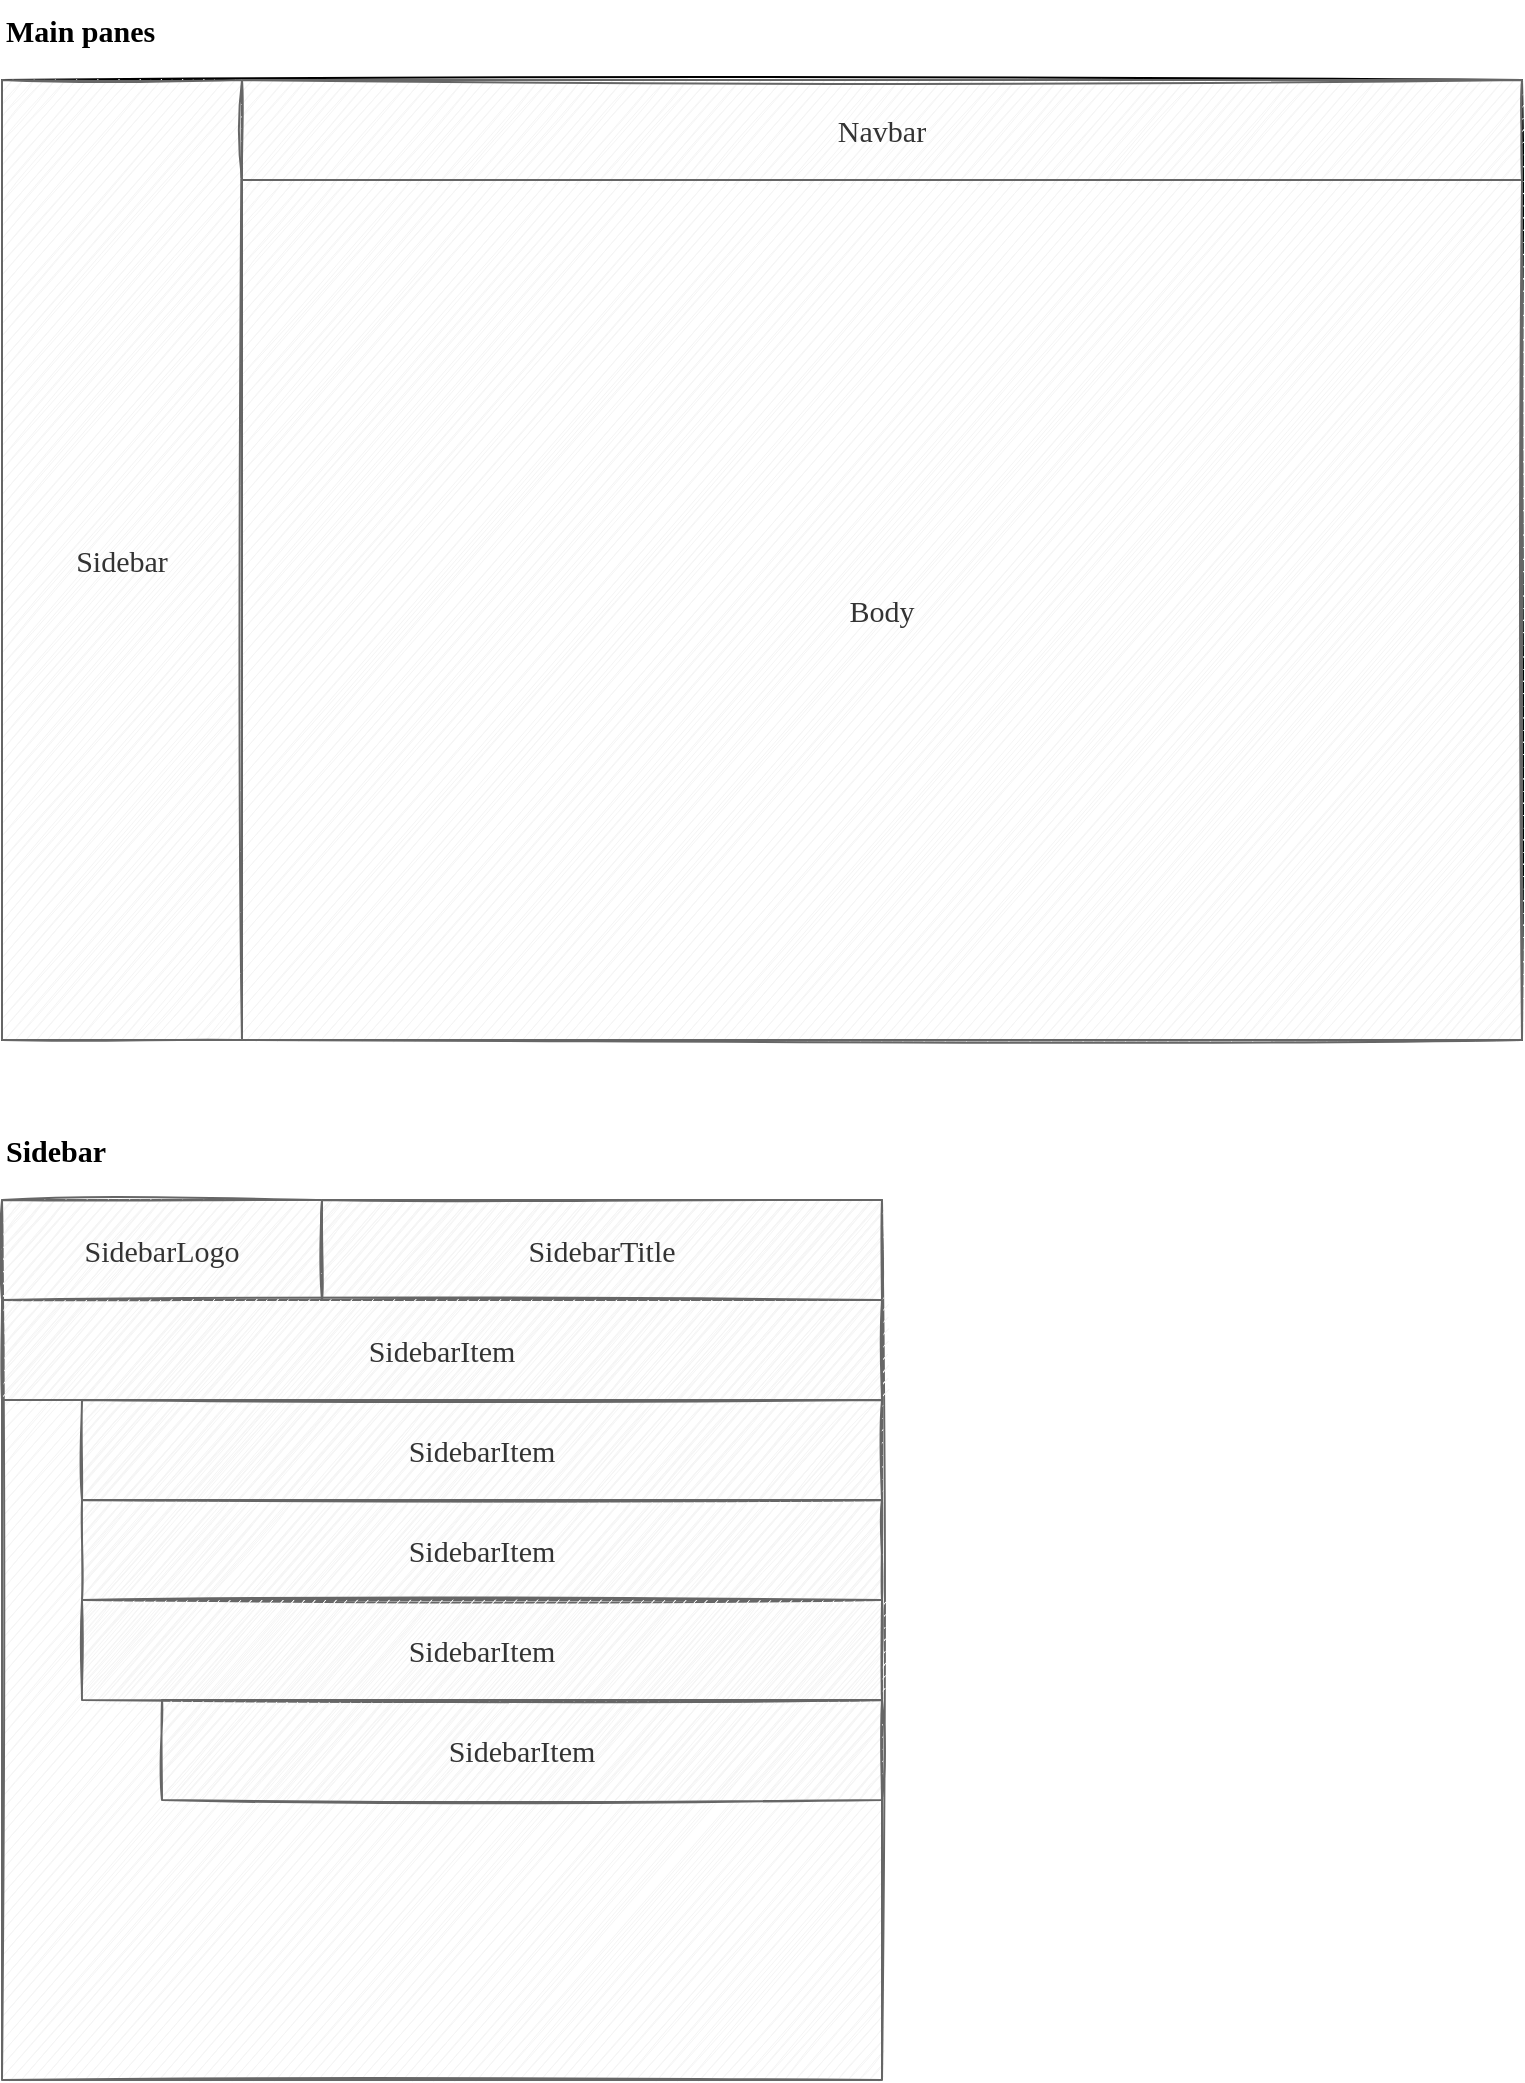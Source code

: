 <mxfile version="18.0.0" type="device" pages="11"><diagram id="Omn__jRxpMa4JKllBcPW" name="0100"><mxGraphModel dx="1178" dy="721" grid="1" gridSize="10" guides="1" tooltips="1" connect="1" arrows="1" fold="1" page="1" pageScale="1" pageWidth="827" pageHeight="1169" math="0" shadow="0"><root><mxCell id="0"/><mxCell id="1" parent="0"/><mxCell id="3AjcMKrhDvfvYv4XXEUM-1" value="" style="rounded=0;whiteSpace=wrap;html=1;sketch=1;" vertex="1" parent="1"><mxGeometry x="40" y="80" width="760" height="480" as="geometry"/></mxCell><mxCell id="3AjcMKrhDvfvYv4XXEUM-2" value="Sidebar" style="rounded=0;whiteSpace=wrap;html=1;sketch=1;fillColor=#f5f5f5;fontColor=#333333;strokeColor=#666666;fontFamily=Comic Sans MS;fontStyle=0;fontSize=15;" vertex="1" parent="1"><mxGeometry x="40" y="80" width="120" height="480" as="geometry"/></mxCell><mxCell id="3AjcMKrhDvfvYv4XXEUM-3" value="Navbar" style="rounded=0;whiteSpace=wrap;html=1;sketch=1;fillColor=#f5f5f5;fontColor=#333333;strokeColor=#666666;fontFamily=Comic Sans MS;fontStyle=0;fontSize=15;" vertex="1" parent="1"><mxGeometry x="160" y="80" width="640" height="50" as="geometry"/></mxCell><mxCell id="3AjcMKrhDvfvYv4XXEUM-4" value="Body" style="rounded=0;whiteSpace=wrap;html=1;sketch=1;fillColor=#f5f5f5;fontColor=#333333;strokeColor=#666666;fontFamily=Comic Sans MS;fontStyle=0;fontSize=15;" vertex="1" parent="1"><mxGeometry x="160" y="130" width="640" height="430" as="geometry"/></mxCell><mxCell id="3AjcMKrhDvfvYv4XXEUM-9" value="Main panes" style="text;html=1;strokeColor=none;fillColor=none;align=left;verticalAlign=middle;whiteSpace=wrap;rounded=0;sketch=1;fontFamily=Comic Sans MS;fontSize=15;fontStyle=1" vertex="1" parent="1"><mxGeometry x="40" y="40" width="390" height="30" as="geometry"/></mxCell><mxCell id="3AjcMKrhDvfvYv4XXEUM-10" value="" style="rounded=0;whiteSpace=wrap;html=1;sketch=1;fillColor=#f5f5f5;fontColor=#333333;strokeColor=#666666;fontFamily=Comic Sans MS;fontStyle=0;fontSize=15;" vertex="1" parent="1"><mxGeometry x="40" y="640" width="440" height="440" as="geometry"/></mxCell><mxCell id="3AjcMKrhDvfvYv4XXEUM-11" value="Sidebar" style="text;html=1;strokeColor=none;fillColor=none;align=left;verticalAlign=middle;whiteSpace=wrap;rounded=0;sketch=1;fontFamily=Comic Sans MS;fontSize=15;fontStyle=1" vertex="1" parent="1"><mxGeometry x="40" y="600" width="390" height="30" as="geometry"/></mxCell><mxCell id="3AjcMKrhDvfvYv4XXEUM-12" value="SidebarLogo" style="rounded=0;whiteSpace=wrap;html=1;sketch=1;fillColor=#f5f5f5;fontColor=#333333;strokeColor=#666666;fontFamily=Comic Sans MS;fontStyle=0;fontSize=15;" vertex="1" parent="1"><mxGeometry x="40" y="640" width="160" height="50" as="geometry"/></mxCell><mxCell id="3AjcMKrhDvfvYv4XXEUM-13" value="SidebarTitle" style="rounded=0;whiteSpace=wrap;html=1;sketch=1;fillColor=#f5f5f5;fontColor=#333333;strokeColor=#666666;fontFamily=Comic Sans MS;fontStyle=0;fontSize=15;" vertex="1" parent="1"><mxGeometry x="200" y="640" width="280" height="50" as="geometry"/></mxCell><mxCell id="3AjcMKrhDvfvYv4XXEUM-14" value="SidebarItem" style="rounded=0;whiteSpace=wrap;html=1;sketch=1;fillColor=#f5f5f5;fontColor=#333333;strokeColor=#666666;fontFamily=Comic Sans MS;fontStyle=0;fontSize=15;" vertex="1" parent="1"><mxGeometry x="40" y="690" width="440" height="50" as="geometry"/></mxCell><mxCell id="3AjcMKrhDvfvYv4XXEUM-15" value="SidebarItem" style="rounded=0;whiteSpace=wrap;html=1;sketch=1;fillColor=#f5f5f5;fontColor=#333333;strokeColor=#666666;fontFamily=Comic Sans MS;fontStyle=0;fontSize=15;" vertex="1" parent="1"><mxGeometry x="80" y="740" width="400" height="50" as="geometry"/></mxCell><mxCell id="3AjcMKrhDvfvYv4XXEUM-16" value="SidebarItem" style="rounded=0;whiteSpace=wrap;html=1;sketch=1;fillColor=#f5f5f5;fontColor=#333333;strokeColor=#666666;fontFamily=Comic Sans MS;fontStyle=0;fontSize=15;" vertex="1" parent="1"><mxGeometry x="80" y="790" width="400" height="50" as="geometry"/></mxCell><mxCell id="3AjcMKrhDvfvYv4XXEUM-17" value="SidebarItem" style="rounded=0;whiteSpace=wrap;html=1;sketch=1;fillColor=#f5f5f5;fontColor=#333333;strokeColor=#666666;fontFamily=Comic Sans MS;fontStyle=0;fontSize=15;" vertex="1" parent="1"><mxGeometry x="80" y="840" width="400" height="50" as="geometry"/></mxCell><mxCell id="3AjcMKrhDvfvYv4XXEUM-18" value="SidebarItem" style="rounded=0;whiteSpace=wrap;html=1;sketch=1;fillColor=#f5f5f5;fontColor=#333333;strokeColor=#666666;fontFamily=Comic Sans MS;fontStyle=0;fontSize=15;" vertex="1" parent="1"><mxGeometry x="120" y="890" width="360" height="50" as="geometry"/></mxCell></root></mxGraphModel></diagram><diagram name="0110" id="ZC5Ptg79dHylehyW1pTL"><mxGraphModel dx="1178" dy="721" grid="1" gridSize="10" guides="1" tooltips="1" connect="1" arrows="1" fold="1" page="1" pageScale="1" pageWidth="827" pageHeight="1169" math="0" shadow="0"><root><mxCell id="H2S4Oy_nPe0_kl2nX-iN-0"/><mxCell id="H2S4Oy_nPe0_kl2nX-iN-1" parent="H2S4Oy_nPe0_kl2nX-iN-0"/><mxCell id="H2S4Oy_nPe0_kl2nX-iN-6" value="SidebarItem" style="text;html=1;strokeColor=none;fillColor=none;align=left;verticalAlign=middle;whiteSpace=wrap;rounded=0;sketch=1;fontFamily=Comic Sans MS;fontSize=15;fontStyle=1" vertex="1" parent="H2S4Oy_nPe0_kl2nX-iN-1"><mxGeometry x="40" y="40" width="390" height="30" as="geometry"/></mxCell><mxCell id="0IQSOhyN1S2Cjyh2JL-3-0" value="" style="rounded=0;whiteSpace=wrap;html=1;sketch=1;fillColor=#f5f5f5;fontColor=#333333;strokeColor=#666666;fontFamily=Comic Sans MS;fontStyle=0;fontSize=15;" vertex="1" parent="H2S4Oy_nPe0_kl2nX-iN-1"><mxGeometry x="40" y="80" width="560" height="200" as="geometry"/></mxCell><mxCell id="0IQSOhyN1S2Cjyh2JL-3-1" value="Icon" style="rounded=0;whiteSpace=wrap;html=1;sketch=1;fillColor=#f5f5f5;fontColor=#333333;strokeColor=#666666;fontFamily=Comic Sans MS;fontStyle=0;fontSize=15;" vertex="1" parent="H2S4Oy_nPe0_kl2nX-iN-1"><mxGeometry x="40" y="80" width="140" height="200" as="geometry"/></mxCell><mxCell id="0IQSOhyN1S2Cjyh2JL-3-2" value="Caption" style="rounded=0;whiteSpace=wrap;html=1;sketch=1;fillColor=#f5f5f5;fontColor=#333333;strokeColor=#666666;fontFamily=Comic Sans MS;fontStyle=0;fontSize=15;" vertex="1" parent="H2S4Oy_nPe0_kl2nX-iN-1"><mxGeometry x="180" y="80" width="420" height="200" as="geometry"/></mxCell></root></mxGraphModel></diagram><diagram id="vZyfIyTjJEwcPKbTObwD" name="0150"><mxGraphModel dx="1178" dy="721" grid="1" gridSize="10" guides="1" tooltips="1" connect="1" arrows="1" fold="1" page="1" pageScale="1" pageWidth="827" pageHeight="1169" math="0" shadow="0"><root><mxCell id="0"/><mxCell id="1" parent="0"/><mxCell id="-XkO2noVL6vkucT_poKD-1" value="Navbar (left side)" style="text;html=1;strokeColor=none;fillColor=none;align=left;verticalAlign=middle;whiteSpace=wrap;rounded=0;sketch=1;fontFamily=Comic Sans MS;fontSize=15;fontStyle=1" vertex="1" parent="1"><mxGeometry x="40" y="40" width="390" height="30" as="geometry"/></mxCell><mxCell id="smZw3A13j3LWvE5Soryu-1" value="" style="rounded=0;whiteSpace=wrap;html=1;sketch=1;fillColor=#f5f5f5;fontColor=#333333;strokeColor=#666666;fontFamily=Comic Sans MS;fontStyle=0;fontSize=15;" vertex="1" parent="1"><mxGeometry x="40" y="80" width="650" height="160" as="geometry"/></mxCell><mxCell id="smZw3A13j3LWvE5Soryu-2" value="Sidebar Toggle" style="rounded=0;whiteSpace=wrap;html=1;sketch=1;fillColor=#f5f5f5;fontColor=#333333;strokeColor=#666666;fontFamily=Comic Sans MS;fontStyle=0;fontSize=15;" vertex="1" parent="1"><mxGeometry x="40" y="80" width="80" height="160" as="geometry"/></mxCell><mxCell id="smZw3A13j3LWvE5Soryu-3" value="NavbarItem" style="rounded=0;whiteSpace=wrap;html=1;sketch=1;fillColor=#f5f5f5;fontColor=#333333;strokeColor=#666666;fontFamily=Comic Sans MS;fontStyle=0;fontSize=15;" vertex="1" parent="1"><mxGeometry x="120" y="80" width="190" height="160" as="geometry"/></mxCell><mxCell id="c_PB58AZ8dpAykBGIaL5-1" value="NavbarItem" style="rounded=0;whiteSpace=wrap;html=1;sketch=1;fillColor=#f5f5f5;fontColor=#333333;strokeColor=#666666;fontFamily=Comic Sans MS;fontStyle=0;fontSize=15;" vertex="1" parent="1"><mxGeometry x="120" y="240" width="190" height="60" as="geometry"/></mxCell><mxCell id="c_PB58AZ8dpAykBGIaL5-2" value="NavbarItem" style="rounded=0;whiteSpace=wrap;html=1;sketch=1;fillColor=#f5f5f5;fontColor=#333333;strokeColor=#666666;fontFamily=Comic Sans MS;fontStyle=0;fontSize=15;" vertex="1" parent="1"><mxGeometry x="120" y="300" width="190" height="60" as="geometry"/></mxCell><mxCell id="c_PB58AZ8dpAykBGIaL5-3" value="NavbarItem" style="rounded=0;whiteSpace=wrap;html=1;sketch=1;fillColor=#f5f5f5;fontColor=#333333;strokeColor=#666666;fontFamily=Comic Sans MS;fontStyle=0;fontSize=15;" vertex="1" parent="1"><mxGeometry x="120" y="360" width="190" height="60" as="geometry"/></mxCell><mxCell id="c_PB58AZ8dpAykBGIaL5-4" value="NavbarItem" style="rounded=0;whiteSpace=wrap;html=1;sketch=1;fillColor=#f5f5f5;fontColor=#333333;strokeColor=#666666;fontFamily=Comic Sans MS;fontStyle=0;fontSize=15;" vertex="1" parent="1"><mxGeometry x="310" y="360" width="190" height="60" as="geometry"/></mxCell><mxCell id="c_PB58AZ8dpAykBGIaL5-5" value="NavbarItem" style="rounded=0;whiteSpace=wrap;html=1;sketch=1;fillColor=#f5f5f5;fontColor=#333333;strokeColor=#666666;fontFamily=Comic Sans MS;fontStyle=0;fontSize=15;" vertex="1" parent="1"><mxGeometry x="310" y="420" width="190" height="60" as="geometry"/></mxCell><mxCell id="c_PB58AZ8dpAykBGIaL5-6" value="NavbarItem" style="rounded=0;whiteSpace=wrap;html=1;sketch=1;fillColor=#f5f5f5;fontColor=#333333;strokeColor=#666666;fontFamily=Comic Sans MS;fontStyle=0;fontSize=15;" vertex="1" parent="1"><mxGeometry x="310" y="480" width="190" height="60" as="geometry"/></mxCell><mxCell id="c_PB58AZ8dpAykBGIaL5-7" value="NavbarItem" style="rounded=0;whiteSpace=wrap;html=1;sketch=1;fillColor=#f5f5f5;fontColor=#333333;strokeColor=#666666;fontFamily=Comic Sans MS;fontStyle=0;fontSize=15;" vertex="1" parent="1"><mxGeometry x="500" y="480" width="190" height="60" as="geometry"/></mxCell><mxCell id="c_PB58AZ8dpAykBGIaL5-11" value="NavbarItem" style="rounded=0;whiteSpace=wrap;html=1;sketch=1;fillColor=#f5f5f5;fontColor=#333333;strokeColor=#666666;fontFamily=Comic Sans MS;fontStyle=0;fontSize=15;" vertex="1" parent="1"><mxGeometry x="310" y="80" width="190" height="160" as="geometry"/></mxCell><mxCell id="c_PB58AZ8dpAykBGIaL5-12" value="NavbarItem" style="rounded=0;whiteSpace=wrap;html=1;sketch=1;fillColor=#f5f5f5;fontColor=#333333;strokeColor=#666666;fontFamily=Comic Sans MS;fontStyle=0;fontSize=15;" vertex="1" parent="1"><mxGeometry x="500" y="80" width="190" height="160" as="geometry"/></mxCell><mxCell id="2YImsyvjE-92AVWQevYT-1" value="NavbarItem" style="text;html=1;strokeColor=none;fillColor=none;align=left;verticalAlign=middle;whiteSpace=wrap;rounded=0;sketch=1;fontFamily=Comic Sans MS;fontSize=15;fontStyle=1" vertex="1" parent="1"><mxGeometry x="40" y="600" width="390" height="30" as="geometry"/></mxCell><mxCell id="SfqsCxpzcbGFuHrGKUzC-1" value="" style="rounded=0;whiteSpace=wrap;html=1;sketch=1;fillColor=#f5f5f5;fontColor=#333333;strokeColor=#666666;fontFamily=Comic Sans MS;fontStyle=0;fontSize=15;" vertex="1" parent="1"><mxGeometry x="40" y="640" width="560" height="200" as="geometry"/></mxCell><mxCell id="SfqsCxpzcbGFuHrGKUzC-2" value="Icon" style="rounded=0;whiteSpace=wrap;html=1;sketch=1;fillColor=#f5f5f5;fontColor=#333333;strokeColor=#666666;fontFamily=Comic Sans MS;fontStyle=0;fontSize=15;" vertex="1" parent="1"><mxGeometry x="40" y="640" width="140" height="200" as="geometry"/></mxCell><mxCell id="SfqsCxpzcbGFuHrGKUzC-3" value="Caption" style="rounded=0;whiteSpace=wrap;html=1;sketch=1;fillColor=#f5f5f5;fontColor=#333333;strokeColor=#666666;fontFamily=Comic Sans MS;fontStyle=0;fontSize=15;" vertex="1" parent="1"><mxGeometry x="180" y="640" width="420" height="200" as="geometry"/></mxCell><mxCell id="8WoKQMs5SKIaYs2HoUIJ-1" value="" style="rounded=0;whiteSpace=wrap;html=1;sketch=1;fillColor=#f5f5f5;fontColor=#333333;strokeColor=#666666;fontFamily=Comic Sans MS;fontStyle=0;fontSize=15;glass=0;dashed=1;" vertex="1" parent="1"><mxGeometry x="690" y="80" width="110" height="160" as="geometry"/></mxCell></root></mxGraphModel></diagram><diagram id="Znsi_4p9zO5L-xY5kaqh" name="0160"><mxGraphModel dx="1178" dy="721" grid="1" gridSize="10" guides="1" tooltips="1" connect="1" arrows="1" fold="1" page="1" pageScale="1" pageWidth="827" pageHeight="1169" math="0" shadow="0"><root><mxCell id="0"/><mxCell id="1" parent="0"/><mxCell id="nlvwYB5seh_HqNa0LMYT-1" value="Navbar (right side)" style="text;html=1;strokeColor=none;fillColor=none;align=left;verticalAlign=middle;whiteSpace=wrap;rounded=0;sketch=1;fontFamily=Comic Sans MS;fontSize=15;fontStyle=1" vertex="1" parent="1"><mxGeometry x="40" y="40" width="390" height="30" as="geometry"/></mxCell><mxCell id="08Cmd73kIhn-mhFE7ZKn-1" value="" style="rounded=0;whiteSpace=wrap;html=1;sketch=1;fillColor=#f5f5f5;fontColor=#333333;strokeColor=#666666;fontFamily=Comic Sans MS;fontStyle=0;fontSize=15;" vertex="1" parent="1"><mxGeometry x="150" y="80" width="650" height="160" as="geometry"/></mxCell><mxCell id="QMwG8r0i0mBh2ZdH27qb-1" value="" style="rounded=0;whiteSpace=wrap;html=1;sketch=1;fillColor=#f5f5f5;fontColor=#333333;strokeColor=#666666;fontFamily=Comic Sans MS;fontStyle=0;fontSize=15;glass=0;dashed=1;" vertex="1" parent="1"><mxGeometry x="40" y="80" width="110" height="160" as="geometry"/></mxCell><mxCell id="QMwG8r0i0mBh2ZdH27qb-2" value="Search" style="rounded=0;whiteSpace=wrap;html=1;sketch=1;fillColor=#f5f5f5;fontColor=#333333;strokeColor=#666666;fontFamily=Comic Sans MS;fontStyle=0;fontSize=15;" vertex="1" parent="1"><mxGeometry x="150" y="80" width="90" height="160" as="geometry"/></mxCell><mxCell id="QVfSmNhzyObH0xD2uJGw-1" value="Notifications" style="rounded=0;whiteSpace=wrap;html=1;sketch=1;fillColor=#f5f5f5;fontColor=#333333;strokeColor=#666666;fontFamily=Comic Sans MS;fontStyle=0;fontSize=15;" vertex="1" parent="1"><mxGeometry x="240" y="80" width="120" height="160" as="geometry"/></mxCell><mxCell id="QVfSmNhzyObH0xD2uJGw-2" value="System" style="rounded=0;whiteSpace=wrap;html=1;sketch=1;fillColor=#f5f5f5;fontColor=#333333;strokeColor=#666666;fontFamily=Comic Sans MS;fontStyle=0;fontSize=15;" vertex="1" parent="1"><mxGeometry x="360" y="80" width="110" height="160" as="geometry"/></mxCell><mxCell id="QVfSmNhzyObH0xD2uJGw-4" value="Full Screen Toggle" style="rounded=0;whiteSpace=wrap;html=1;sketch=1;fillColor=#f5f5f5;fontColor=#333333;strokeColor=#666666;fontFamily=Comic Sans MS;fontStyle=0;fontSize=15;" vertex="1" parent="1"><mxGeometry x="650" y="80" width="150" height="160" as="geometry"/></mxCell><mxCell id="QVfSmNhzyObH0xD2uJGw-5" value="SystemIndicator" style="rounded=0;whiteSpace=wrap;html=1;sketch=1;fillColor=#f5f5f5;fontColor=#333333;strokeColor=#666666;fontFamily=Comic Sans MS;fontStyle=0;fontSize=15;" vertex="1" parent="1"><mxGeometry x="470" y="80" width="180" height="160" as="geometry"/></mxCell><mxCell id="QVfSmNhzyObH0xD2uJGw-6" value="NotificationItem" style="rounded=0;whiteSpace=wrap;html=1;sketch=1;fillColor=#f5f5f5;fontColor=#333333;strokeColor=#666666;fontFamily=Comic Sans MS;fontStyle=0;fontSize=15;" vertex="1" parent="1"><mxGeometry x="90" y="240" width="270" height="100" as="geometry"/></mxCell><mxCell id="QVfSmNhzyObH0xD2uJGw-7" value="NotificationItem" style="rounded=0;whiteSpace=wrap;html=1;sketch=1;fillColor=#f5f5f5;fontColor=#333333;strokeColor=#666666;fontFamily=Comic Sans MS;fontStyle=0;fontSize=15;" vertex="1" parent="1"><mxGeometry x="90" y="340" width="270" height="100" as="geometry"/></mxCell><mxCell id="QVfSmNhzyObH0xD2uJGw-8" value="NotificationItem" style="rounded=0;whiteSpace=wrap;html=1;sketch=1;fillColor=#f5f5f5;fontColor=#333333;strokeColor=#666666;fontFamily=Comic Sans MS;fontStyle=0;fontSize=15;" vertex="1" parent="1"><mxGeometry x="90" y="440" width="270" height="100" as="geometry"/></mxCell><mxCell id="H5RpD9ev9CHEYU-wTGi5-1" value="NotificationItem" style="text;html=1;strokeColor=none;fillColor=none;align=left;verticalAlign=middle;whiteSpace=wrap;rounded=0;sketch=1;fontFamily=Comic Sans MS;fontSize=15;fontStyle=1" vertex="1" parent="1"><mxGeometry x="40" y="600" width="390" height="30" as="geometry"/></mxCell><mxCell id="H5RpD9ev9CHEYU-wTGi5-2" value="" style="rounded=0;whiteSpace=wrap;html=1;sketch=1;fillColor=#f5f5f5;fontColor=#333333;strokeColor=#666666;fontFamily=Comic Sans MS;fontStyle=0;fontSize=15;" vertex="1" parent="1"><mxGeometry x="40" y="640" width="640" height="240" as="geometry"/></mxCell><mxCell id="H5RpD9ev9CHEYU-wTGi5-3" value="Icon" style="rounded=0;whiteSpace=wrap;html=1;sketch=1;fillColor=#f5f5f5;fontColor=#333333;strokeColor=#666666;fontFamily=Comic Sans MS;fontStyle=0;fontSize=15;" vertex="1" parent="1"><mxGeometry x="40" y="640" width="140" height="240" as="geometry"/></mxCell><mxCell id="H5RpD9ev9CHEYU-wTGi5-4" value="Title" style="rounded=0;whiteSpace=wrap;html=1;sketch=1;fillColor=#f5f5f5;fontColor=#333333;strokeColor=#666666;fontFamily=Comic Sans MS;fontStyle=0;fontSize=15;" vertex="1" parent="1"><mxGeometry x="180" y="640" width="500" height="100" as="geometry"/></mxCell><mxCell id="H5RpD9ev9CHEYU-wTGi5-5" value="Short Description" style="rounded=0;whiteSpace=wrap;html=1;sketch=1;fillColor=#f5f5f5;fontColor=#333333;strokeColor=#666666;fontFamily=Comic Sans MS;fontStyle=0;fontSize=15;" vertex="1" parent="1"><mxGeometry x="180" y="740" width="500" height="70" as="geometry"/></mxCell><mxCell id="H5RpD9ev9CHEYU-wTGi5-6" value="Date and time / Aging" style="rounded=0;whiteSpace=wrap;html=1;sketch=1;fillColor=#f5f5f5;fontColor=#333333;strokeColor=#666666;fontFamily=Comic Sans MS;fontStyle=0;fontSize=15;" vertex="1" parent="1"><mxGeometry x="180" y="810" width="500" height="70" as="geometry"/></mxCell></root></mxGraphModel></diagram><diagram id="k5VT3ageW5xmPRFmxPS7" name="0170"><mxGraphModel dx="1178" dy="721" grid="1" gridSize="10" guides="1" tooltips="1" connect="1" arrows="1" fold="1" page="1" pageScale="1" pageWidth="827" pageHeight="1169" math="0" shadow="0"><root><mxCell id="0"/><mxCell id="1" parent="0"/><mxCell id="OnnJefzWDIuEduQMsmJT-1" value="SystemItem" style="text;html=1;strokeColor=none;fillColor=none;align=left;verticalAlign=middle;whiteSpace=wrap;rounded=0;sketch=1;fontFamily=Comic Sans MS;fontSize=15;fontStyle=1" vertex="1" parent="1"><mxGeometry x="40" y="40" width="390" height="30" as="geometry"/></mxCell><mxCell id="UNNdSOwsBoa5UmBCPDPB-1" value="" style="rounded=0;whiteSpace=wrap;html=1;sketch=1;fillColor=#f5f5f5;fontColor=#333333;strokeColor=#666666;fontFamily=Comic Sans MS;fontStyle=0;fontSize=15;" vertex="1" parent="1"><mxGeometry x="40" y="80" width="560" height="200" as="geometry"/></mxCell><mxCell id="UNNdSOwsBoa5UmBCPDPB-2" value="Icon" style="rounded=0;whiteSpace=wrap;html=1;sketch=1;fillColor=#f5f5f5;fontColor=#333333;strokeColor=#666666;fontFamily=Comic Sans MS;fontStyle=0;fontSize=15;" vertex="1" parent="1"><mxGeometry x="40" y="80" width="140" height="200" as="geometry"/></mxCell><mxCell id="UNNdSOwsBoa5UmBCPDPB-3" value="Caption" style="rounded=0;whiteSpace=wrap;html=1;sketch=1;fillColor=#f5f5f5;fontColor=#333333;strokeColor=#666666;fontFamily=Comic Sans MS;fontStyle=0;fontSize=15;" vertex="1" parent="1"><mxGeometry x="180" y="80" width="420" height="200" as="geometry"/></mxCell><mxCell id="q1Bv9enttpXjrSn-WHDN-1" value="Body" style="text;html=1;strokeColor=none;fillColor=none;align=left;verticalAlign=middle;whiteSpace=wrap;rounded=0;sketch=1;fontFamily=Comic Sans MS;fontSize=15;fontStyle=1" vertex="1" parent="1"><mxGeometry x="40" y="600" width="390" height="30" as="geometry"/></mxCell><mxCell id="q1Bv9enttpXjrSn-WHDN-2" value="" style="rounded=0;whiteSpace=wrap;html=1;sketch=1;fillColor=#f5f5f5;fontColor=#333333;strokeColor=#666666;fontFamily=Comic Sans MS;fontStyle=0;fontSize=15;" vertex="1" parent="1"><mxGeometry x="40" y="640" width="760" height="480" as="geometry"/></mxCell><mxCell id="q1Bv9enttpXjrSn-WHDN-3" value="Page Title" style="rounded=0;whiteSpace=wrap;html=1;sketch=1;fillColor=#f5f5f5;fontColor=#333333;strokeColor=#666666;fontFamily=Comic Sans MS;fontStyle=0;fontSize=15;" vertex="1" parent="1"><mxGeometry x="40" y="640" width="440" height="50" as="geometry"/></mxCell><mxCell id="q1Bv9enttpXjrSn-WHDN-5" value="Breadcrumb" style="rounded=0;whiteSpace=wrap;html=1;sketch=1;fillColor=#f5f5f5;fontColor=#333333;strokeColor=#666666;fontFamily=Comic Sans MS;fontStyle=0;fontSize=15;" vertex="1" parent="1"><mxGeometry x="480" y="640" width="320" height="50" as="geometry"/></mxCell><mxCell id="q1Bv9enttpXjrSn-WHDN-6" value="Component 1" style="rounded=0;whiteSpace=wrap;html=1;sketch=1;fillColor=#f5f5f5;fontColor=#333333;strokeColor=#666666;fontFamily=Comic Sans MS;fontStyle=0;fontSize=15;dashed=1;" vertex="1" parent="1"><mxGeometry x="50" y="700" width="320" height="50" as="geometry"/></mxCell><mxCell id="q1Bv9enttpXjrSn-WHDN-7" value="Component 2" style="rounded=0;whiteSpace=wrap;html=1;sketch=1;fillColor=#f5f5f5;fontColor=#333333;strokeColor=#666666;fontFamily=Comic Sans MS;fontStyle=0;fontSize=15;dashed=1;" vertex="1" parent="1"><mxGeometry x="380" y="700" width="410" height="50" as="geometry"/></mxCell><mxCell id="q1Bv9enttpXjrSn-WHDN-8" value="Component 3" style="rounded=0;whiteSpace=wrap;html=1;sketch=1;fillColor=#f5f5f5;fontColor=#333333;strokeColor=#666666;fontFamily=Comic Sans MS;fontStyle=0;fontSize=15;dashed=1;" vertex="1" parent="1"><mxGeometry x="50" y="760" width="740" height="50" as="geometry"/></mxCell><mxCell id="q1Bv9enttpXjrSn-WHDN-9" value="Component 4" style="rounded=0;whiteSpace=wrap;html=1;sketch=1;fillColor=#f5f5f5;fontColor=#333333;strokeColor=#666666;fontFamily=Comic Sans MS;fontStyle=0;fontSize=15;dashed=1;" vertex="1" parent="1"><mxGeometry x="50" y="820" width="740" height="190" as="geometry"/></mxCell></root></mxGraphModel></diagram><diagram id="7T3NpMy3GTsXf3Lvv1BX" name="0200"><mxGraphModel dx="1178" dy="721" grid="1" gridSize="10" guides="1" tooltips="1" connect="1" arrows="1" fold="1" page="1" pageScale="1" pageWidth="827" pageHeight="1169" math="0" shadow="0"><root><mxCell id="0"/><mxCell id="1" parent="0"/><mxCell id="WyRVD69-RTGlbGs1zOIp-1" value="Tile" style="text;html=1;strokeColor=none;fillColor=none;align=left;verticalAlign=middle;whiteSpace=wrap;rounded=0;sketch=1;fontFamily=Comic Sans MS;fontSize=15;fontStyle=1" vertex="1" parent="1"><mxGeometry x="40" y="40" width="390" height="30" as="geometry"/></mxCell><mxCell id="WyRVD69-RTGlbGs1zOIp-2" value="" style="rounded=0;whiteSpace=wrap;html=1;sketch=1;fillColor=#f5f5f5;fontColor=#333333;strokeColor=#666666;fontFamily=Comic Sans MS;fontStyle=0;fontSize=15;" vertex="1" parent="1"><mxGeometry x="40" y="80" width="520" height="280" as="geometry"/></mxCell><mxCell id="WyRVD69-RTGlbGs1zOIp-3" value="Value" style="rounded=0;whiteSpace=wrap;html=1;sketch=1;fillColor=#f5f5f5;fontColor=#333333;strokeColor=#666666;fontFamily=Comic Sans MS;fontStyle=0;fontSize=15;" vertex="1" parent="1"><mxGeometry x="40" y="80" width="350" height="120" as="geometry"/></mxCell><mxCell id="WyRVD69-RTGlbGs1zOIp-4" value="Icon" style="rounded=0;whiteSpace=wrap;html=1;sketch=1;fillColor=#f5f5f5;fontColor=#333333;strokeColor=#666666;fontFamily=Comic Sans MS;fontStyle=0;fontSize=15;" vertex="1" parent="1"><mxGeometry x="390" y="80" width="170" height="200" as="geometry"/></mxCell><mxCell id="WyRVD69-RTGlbGs1zOIp-5" value="Description" style="rounded=0;whiteSpace=wrap;html=1;sketch=1;fillColor=#f5f5f5;fontColor=#333333;strokeColor=#666666;fontFamily=Comic Sans MS;fontStyle=0;fontSize=15;" vertex="1" parent="1"><mxGeometry x="40" y="200" width="350" height="80" as="geometry"/></mxCell><mxCell id="WyRVD69-RTGlbGs1zOIp-6" value="Link" style="rounded=0;whiteSpace=wrap;html=1;sketch=1;fillColor=#f5f5f5;fontColor=#333333;strokeColor=#666666;fontFamily=Comic Sans MS;fontStyle=0;fontSize=15;" vertex="1" parent="1"><mxGeometry x="40" y="280" width="520" height="80" as="geometry"/></mxCell><mxCell id="ZKM3fLirq4cwPlVx8Ysb-1" value="Card" style="text;html=1;strokeColor=none;fillColor=none;align=left;verticalAlign=middle;whiteSpace=wrap;rounded=0;sketch=1;fontFamily=Comic Sans MS;fontSize=15;fontStyle=1" vertex="1" parent="1"><mxGeometry x="40" y="600" width="390" height="30" as="geometry"/></mxCell><mxCell id="ZKM3fLirq4cwPlVx8Ysb-2" value="" style="rounded=0;whiteSpace=wrap;html=1;sketch=1;fillColor=#f5f5f5;fontColor=#333333;strokeColor=#666666;fontFamily=Comic Sans MS;fontStyle=0;fontSize=15;" vertex="1" parent="1"><mxGeometry x="40" y="640" width="760" height="480" as="geometry"/></mxCell><mxCell id="ZKM3fLirq4cwPlVx8Ysb-3" value="Icon" style="rounded=0;whiteSpace=wrap;html=1;sketch=1;fillColor=#f5f5f5;fontColor=#333333;strokeColor=#666666;fontFamily=Comic Sans MS;fontStyle=0;fontSize=15;" vertex="1" parent="1"><mxGeometry x="40" y="640" width="80" height="50" as="geometry"/></mxCell><mxCell id="ZKM3fLirq4cwPlVx8Ysb-4" value="Title" style="rounded=0;whiteSpace=wrap;html=1;sketch=1;fillColor=#f5f5f5;fontColor=#333333;strokeColor=#666666;fontFamily=Comic Sans MS;fontStyle=0;fontSize=15;" vertex="1" parent="1"><mxGeometry x="120" y="640" width="260" height="50" as="geometry"/></mxCell><mxCell id="ZKM3fLirq4cwPlVx8Ysb-5" value="CardMenu" style="rounded=0;whiteSpace=wrap;html=1;sketch=1;fillColor=#f5f5f5;fontColor=#333333;strokeColor=#666666;fontFamily=Comic Sans MS;fontStyle=0;fontSize=15;" vertex="1" parent="1"><mxGeometry x="500" y="640" width="110" height="50" as="geometry"/></mxCell><mxCell id="ZKM3fLirq4cwPlVx8Ysb-6" value="CardMenu" style="rounded=0;whiteSpace=wrap;html=1;sketch=1;fillColor=#f5f5f5;fontColor=#333333;strokeColor=#666666;fontFamily=Comic Sans MS;fontStyle=0;fontSize=15;" vertex="1" parent="1"><mxGeometry x="610" y="640" width="110" height="50" as="geometry"/></mxCell><mxCell id="ZKM3fLirq4cwPlVx8Ysb-7" value="Search" style="rounded=0;whiteSpace=wrap;html=1;sketch=1;fillColor=#f5f5f5;fontColor=#333333;strokeColor=#666666;fontFamily=Comic Sans MS;fontStyle=0;fontSize=15;" vertex="1" parent="1"><mxGeometry x="380" y="640" width="120" height="50" as="geometry"/></mxCell><mxCell id="ZKM3fLirq4cwPlVx8Ysb-8" value="Collapse" style="rounded=0;whiteSpace=wrap;html=1;sketch=1;fillColor=#f5f5f5;fontColor=#333333;strokeColor=#666666;fontFamily=Comic Sans MS;fontStyle=0;fontSize=15;" vertex="1" parent="1"><mxGeometry x="720" y="640" width="80" height="50" as="geometry"/></mxCell><mxCell id="ZKM3fLirq4cwPlVx8Ysb-9" value="CardAction" style="rounded=0;whiteSpace=wrap;html=1;sketch=1;fillColor=#f5f5f5;fontColor=#333333;strokeColor=#666666;fontFamily=Comic Sans MS;fontStyle=0;fontSize=15;" vertex="1" parent="1"><mxGeometry x="690" y="1070" width="110" height="50" as="geometry"/></mxCell><mxCell id="ZKM3fLirq4cwPlVx8Ysb-10" value="CardAction" style="rounded=0;whiteSpace=wrap;html=1;sketch=1;fillColor=#f5f5f5;fontColor=#333333;strokeColor=#666666;fontFamily=Comic Sans MS;fontStyle=0;fontSize=15;" vertex="1" parent="1"><mxGeometry x="580" y="1070" width="110" height="50" as="geometry"/></mxCell><mxCell id="ZKM3fLirq4cwPlVx8Ysb-11" value="" style="rounded=0;whiteSpace=wrap;html=1;sketch=1;fillColor=#f5f5f5;fontColor=#333333;strokeColor=#666666;fontFamily=Comic Sans MS;fontStyle=0;fontSize=15;dashed=1;" vertex="1" parent="1"><mxGeometry x="520" y="1070" width="60" height="50" as="geometry"/></mxCell><mxCell id="ZKM3fLirq4cwPlVx8Ysb-12" value="" style="rounded=0;whiteSpace=wrap;html=1;sketch=1;fillColor=#f5f5f5;fontColor=#333333;strokeColor=#666666;fontFamily=Comic Sans MS;fontStyle=0;fontSize=15;" vertex="1" parent="1"><mxGeometry x="40" y="690" width="760" height="380" as="geometry"/></mxCell><mxCell id="ZKM3fLirq4cwPlVx8Ysb-13" value="Label 1" style="rounded=0;whiteSpace=wrap;html=1;sketch=1;fillColor=#f5f5f5;fontColor=#333333;strokeColor=#666666;fontFamily=Comic Sans MS;fontStyle=0;fontSize=15;dashed=1;" vertex="1" parent="1"><mxGeometry x="60" y="710" width="130" height="50" as="geometry"/></mxCell><mxCell id="ZKM3fLirq4cwPlVx8Ysb-14" value="Component 1" style="rounded=0;whiteSpace=wrap;html=1;sketch=1;fillColor=#f5f5f5;fontColor=#333333;strokeColor=#666666;fontFamily=Comic Sans MS;fontStyle=0;fontSize=15;dashed=1;" vertex="1" parent="1"><mxGeometry x="200" y="710" width="210" height="50" as="geometry"/></mxCell><mxCell id="fdi4MJDGCMF44yNSmQnk-1" value="Label 2" style="rounded=0;whiteSpace=wrap;html=1;sketch=1;fillColor=#f5f5f5;fontColor=#333333;strokeColor=#666666;fontFamily=Comic Sans MS;fontStyle=0;fontSize=15;dashed=1;" vertex="1" parent="1"><mxGeometry x="60" y="770" width="130" height="50" as="geometry"/></mxCell><mxCell id="fdi4MJDGCMF44yNSmQnk-2" value="Component 2" style="rounded=0;whiteSpace=wrap;html=1;sketch=1;fillColor=#f5f5f5;fontColor=#333333;strokeColor=#666666;fontFamily=Comic Sans MS;fontStyle=0;fontSize=15;dashed=1;" vertex="1" parent="1"><mxGeometry x="200" y="770" width="210" height="50" as="geometry"/></mxCell><mxCell id="fdi4MJDGCMF44yNSmQnk-3" value="Label 3" style="rounded=0;whiteSpace=wrap;html=1;sketch=1;fillColor=#f5f5f5;fontColor=#333333;strokeColor=#666666;fontFamily=Comic Sans MS;fontStyle=0;fontSize=15;dashed=1;" vertex="1" parent="1"><mxGeometry x="60" y="830" width="130" height="50" as="geometry"/></mxCell><mxCell id="fdi4MJDGCMF44yNSmQnk-4" value="Component 3" style="rounded=0;whiteSpace=wrap;html=1;sketch=1;fillColor=#f5f5f5;fontColor=#333333;strokeColor=#666666;fontFamily=Comic Sans MS;fontStyle=0;fontSize=15;dashed=1;" vertex="1" parent="1"><mxGeometry x="200" y="830" width="210" height="50" as="geometry"/></mxCell><mxCell id="fdi4MJDGCMF44yNSmQnk-7" value="Label 4" style="rounded=0;whiteSpace=wrap;html=1;sketch=1;fillColor=#f5f5f5;fontColor=#333333;strokeColor=#666666;fontFamily=Comic Sans MS;fontStyle=0;fontSize=15;dashed=1;" vertex="1" parent="1"><mxGeometry x="430" y="710" width="130" height="50" as="geometry"/></mxCell><mxCell id="fdi4MJDGCMF44yNSmQnk-8" value="Component 4" style="rounded=0;whiteSpace=wrap;html=1;sketch=1;fillColor=#f5f5f5;fontColor=#333333;strokeColor=#666666;fontFamily=Comic Sans MS;fontStyle=0;fontSize=15;dashed=1;" vertex="1" parent="1"><mxGeometry x="570" y="710" width="210" height="50" as="geometry"/></mxCell></root></mxGraphModel></diagram><diagram id="RY2gwbr_ouYff0git94p" name="0240"><mxGraphModel dx="1178" dy="721" grid="1" gridSize="10" guides="1" tooltips="1" connect="1" arrows="1" fold="1" page="1" pageScale="1" pageWidth="827" pageHeight="1169" math="0" shadow="0"><root><mxCell id="0"/><mxCell id="1" parent="0"/><mxCell id="kO2SFpRfCLjSGQkG_9wt-1" value="CardMenuItem" style="text;html=1;strokeColor=none;fillColor=none;align=left;verticalAlign=middle;whiteSpace=wrap;rounded=0;sketch=1;fontFamily=Comic Sans MS;fontSize=15;fontStyle=1" vertex="1" parent="1"><mxGeometry x="40" y="40" width="390" height="30" as="geometry"/></mxCell><mxCell id="kO2SFpRfCLjSGQkG_9wt-2" value="" style="rounded=0;whiteSpace=wrap;html=1;sketch=1;fillColor=#f5f5f5;fontColor=#333333;strokeColor=#666666;fontFamily=Comic Sans MS;fontStyle=0;fontSize=15;" vertex="1" parent="1"><mxGeometry x="40" y="80" width="560" height="200" as="geometry"/></mxCell><mxCell id="kO2SFpRfCLjSGQkG_9wt-3" value="Icon" style="rounded=0;whiteSpace=wrap;html=1;sketch=1;fillColor=#f5f5f5;fontColor=#333333;strokeColor=#666666;fontFamily=Comic Sans MS;fontStyle=0;fontSize=15;" vertex="1" parent="1"><mxGeometry x="40" y="80" width="140" height="200" as="geometry"/></mxCell><mxCell id="kO2SFpRfCLjSGQkG_9wt-4" value="Caption" style="rounded=0;whiteSpace=wrap;html=1;sketch=1;fillColor=#f5f5f5;fontColor=#333333;strokeColor=#666666;fontFamily=Comic Sans MS;fontStyle=0;fontSize=15;" vertex="1" parent="1"><mxGeometry x="180" y="80" width="420" height="200" as="geometry"/></mxCell><mxCell id="LBiiNSHQqwlRfDreNLVY-1" value="CardActionItem" style="text;html=1;strokeColor=none;fillColor=none;align=left;verticalAlign=middle;whiteSpace=wrap;rounded=0;sketch=1;fontFamily=Comic Sans MS;fontSize=15;fontStyle=1" vertex="1" parent="1"><mxGeometry x="40" y="600" width="390" height="30" as="geometry"/></mxCell><mxCell id="LBiiNSHQqwlRfDreNLVY-2" value="Icon" style="rounded=0;whiteSpace=wrap;html=1;sketch=1;fillColor=#f5f5f5;fontColor=#333333;strokeColor=#666666;fontFamily=Comic Sans MS;fontStyle=0;fontSize=15;" vertex="1" parent="1"><mxGeometry x="40" y="640" width="140" height="200" as="geometry"/></mxCell><mxCell id="LBiiNSHQqwlRfDreNLVY-3" value="Caption" style="rounded=0;whiteSpace=wrap;html=1;sketch=1;fillColor=#f5f5f5;fontColor=#333333;strokeColor=#666666;fontFamily=Comic Sans MS;fontStyle=0;fontSize=15;" vertex="1" parent="1"><mxGeometry x="180" y="640" width="420" height="200" as="geometry"/></mxCell></root></mxGraphModel></diagram><diagram id="VlKFd1IBnfVnZdPyWUkD" name="0280"><mxGraphModel dx="1178" dy="721" grid="1" gridSize="10" guides="1" tooltips="1" connect="1" arrows="1" fold="1" page="1" pageScale="1" pageWidth="827" pageHeight="1169" math="0" shadow="0"><root><mxCell id="0"/><mxCell id="1" parent="0"/><mxCell id="1qOKfGAo3_9_A5D59dQ2-1" value="Inputbox" style="text;html=1;strokeColor=none;fillColor=none;align=left;verticalAlign=middle;whiteSpace=wrap;rounded=0;sketch=1;fontFamily=Comic Sans MS;fontSize=15;fontStyle=1" vertex="1" parent="1"><mxGeometry x="40" y="40" width="390" height="30" as="geometry"/></mxCell><mxCell id="1qOKfGAo3_9_A5D59dQ2-3" value="" style="rounded=0;whiteSpace=wrap;html=1;sketch=1;fillColor=#f5f5f5;fontColor=#333333;strokeColor=#666666;fontFamily=Comic Sans MS;fontStyle=0;fontSize=15;" vertex="1" parent="1"><mxGeometry x="40" y="80" width="430" height="200" as="geometry"/></mxCell><mxCell id="1qOKfGAo3_9_A5D59dQ2-4" value="Assist 1" style="rounded=0;whiteSpace=wrap;html=1;sketch=1;fillColor=#f5f5f5;fontColor=#333333;strokeColor=#666666;fontFamily=Comic Sans MS;fontStyle=0;fontSize=15;" vertex="1" parent="1"><mxGeometry x="470" y="80" width="110" height="200" as="geometry"/></mxCell><mxCell id="1qOKfGAo3_9_A5D59dQ2-5" value="Assist 2" style="rounded=0;whiteSpace=wrap;html=1;sketch=1;fillColor=#f5f5f5;fontColor=#333333;strokeColor=#666666;fontFamily=Comic Sans MS;fontStyle=0;fontSize=15;" vertex="1" parent="1"><mxGeometry x="580" y="80" width="110" height="200" as="geometry"/></mxCell><mxCell id="1qOKfGAo3_9_A5D59dQ2-6" value="Assist 3" style="rounded=0;whiteSpace=wrap;html=1;sketch=1;fillColor=#f5f5f5;fontColor=#333333;strokeColor=#666666;fontFamily=Comic Sans MS;fontStyle=0;fontSize=15;dashed=1;" vertex="1" parent="1"><mxGeometry x="690" y="80" width="110" height="200" as="geometry"/></mxCell><mxCell id="ZiWnk6NS0n3nUQHvMceP-1" value="Dropdown" style="text;html=1;strokeColor=none;fillColor=none;align=left;verticalAlign=middle;whiteSpace=wrap;rounded=0;sketch=1;fontFamily=Comic Sans MS;fontSize=15;fontStyle=1" vertex="1" parent="1"><mxGeometry x="40" y="600" width="390" height="30" as="geometry"/></mxCell><mxCell id="ZiWnk6NS0n3nUQHvMceP-2" value="" style="rounded=0;whiteSpace=wrap;html=1;sketch=1;fillColor=#f5f5f5;fontColor=#333333;strokeColor=#666666;fontFamily=Comic Sans MS;fontStyle=0;fontSize=15;" vertex="1" parent="1"><mxGeometry x="40" y="640" width="540" height="200" as="geometry"/></mxCell><mxCell id="ZiWnk6NS0n3nUQHvMceP-3" value="Assist 1" style="rounded=0;whiteSpace=wrap;html=1;sketch=1;fillColor=#f5f5f5;fontColor=#333333;strokeColor=#666666;fontFamily=Comic Sans MS;fontStyle=0;fontSize=15;" vertex="1" parent="1"><mxGeometry x="580" y="640" width="110" height="200" as="geometry"/></mxCell><mxCell id="ZiWnk6NS0n3nUQHvMceP-4" value="Assist 2" style="rounded=0;whiteSpace=wrap;html=1;sketch=1;fillColor=#f5f5f5;fontColor=#333333;strokeColor=#666666;fontFamily=Comic Sans MS;fontStyle=0;fontSize=15;dashed=1;" vertex="1" parent="1"><mxGeometry x="690" y="640" width="110" height="200" as="geometry"/></mxCell><mxCell id="ZiWnk6NS0n3nUQHvMceP-6" value="" style="html=1;verticalLabelPosition=bottom;labelBackgroundColor=#ffffff;verticalAlign=top;shadow=0;dashed=0;strokeWidth=2;shape=mxgraph.ios7.misc.up;strokeColor=#314354;glass=0;sketch=1;fontFamily=Comic Sans MS;fontSize=15;rotation=-180;fillColor=#999999;fontColor=#ffffff;" vertex="1" parent="1"><mxGeometry x="470" y="702" width="90" height="76" as="geometry"/></mxCell></root></mxGraphModel></diagram><diagram id="F1QpTpSFKvfk5Ai5SBCv" name="290"><mxGraphModel dx="1178" dy="721" grid="1" gridSize="10" guides="1" tooltips="1" connect="1" arrows="1" fold="1" page="1" pageScale="1" pageWidth="827" pageHeight="1169" math="0" shadow="0"><root><mxCell id="0"/><mxCell id="1" parent="0"/><mxCell id="VhTzKybd75b4kXfCNDHO-1" value="Checkbox" style="text;html=1;strokeColor=none;fillColor=none;align=left;verticalAlign=middle;whiteSpace=wrap;rounded=0;sketch=1;fontFamily=Comic Sans MS;fontSize=15;fontStyle=1" vertex="1" parent="1"><mxGeometry x="40" y="40" width="390" height="30" as="geometry"/></mxCell><mxCell id="VhTzKybd75b4kXfCNDHO-2" value="" style="rounded=1;whiteSpace=wrap;html=1;sketch=1;fillColor=#f5f5f5;fontColor=#333333;strokeColor=#666666;fontFamily=Comic Sans MS;fontStyle=0;fontSize=15;" vertex="1" parent="1"><mxGeometry x="40" y="80" width="430" height="200" as="geometry"/></mxCell><mxCell id="VhTzKybd75b4kXfCNDHO-3" value="" style="rounded=1;whiteSpace=wrap;html=1;sketch=1;fillColor=#B3B3B3;fontColor=#333333;strokeColor=#666666;fontFamily=Comic Sans MS;fontStyle=0;fontSize=15;" vertex="1" parent="1"><mxGeometry x="210" y="80" width="260" height="200" as="geometry"/></mxCell><mxCell id="u0seaLeb4cBILHFLp_Nq-1" value="Textarea" style="text;html=1;strokeColor=none;fillColor=none;align=left;verticalAlign=middle;whiteSpace=wrap;rounded=0;sketch=1;fontFamily=Comic Sans MS;fontSize=15;fontStyle=1" vertex="1" parent="1"><mxGeometry x="40" y="600" width="390" height="30" as="geometry"/></mxCell><mxCell id="u0seaLeb4cBILHFLp_Nq-2" value="" style="rounded=0;whiteSpace=wrap;html=1;sketch=1;fillColor=#f5f5f5;fontColor=#333333;strokeColor=#666666;fontFamily=Comic Sans MS;fontStyle=0;fontSize=15;" vertex="1" parent="1"><mxGeometry x="40" y="640" width="760" height="480" as="geometry"/></mxCell><mxCell id="QhZb9UvVRlBCRLxtDObY-1" value="" style="html=1;verticalLabelPosition=bottom;labelBackgroundColor=#ffffff;verticalAlign=top;shadow=0;dashed=0;strokeWidth=2;shape=mxgraph.ios7.misc.up;strokeColor=#314354;glass=0;sketch=1;fontFamily=Comic Sans MS;fontSize=15;rotation=-180;fillColor=#999999;fontColor=#ffffff;" vertex="1" parent="1"><mxGeometry x="690" y="1030" width="90" height="76" as="geometry"/></mxCell><mxCell id="QhZb9UvVRlBCRLxtDObY-2" value="" style="html=1;verticalLabelPosition=bottom;labelBackgroundColor=#ffffff;verticalAlign=top;shadow=0;dashed=0;strokeWidth=2;shape=mxgraph.ios7.misc.up;strokeColor=#314354;glass=0;sketch=1;fontFamily=Comic Sans MS;fontSize=15;rotation=0;fillColor=#999999;fontColor=#ffffff;" vertex="1" parent="1"><mxGeometry x="690" y="660" width="90" height="76" as="geometry"/></mxCell></root></mxGraphModel></diagram><diagram id="g72KAYWHxduxci-NBufX" name="300"><mxGraphModel dx="1178" dy="721" grid="1" gridSize="10" guides="1" tooltips="1" connect="1" arrows="1" fold="1" page="1" pageScale="1" pageWidth="827" pageHeight="1169" math="0" shadow="0"><root><mxCell id="0"/><mxCell id="1" parent="0"/><mxCell id="9NNzvD35I1zqZgJG2E85-1" value="Button" style="text;html=1;strokeColor=none;fillColor=none;align=left;verticalAlign=middle;whiteSpace=wrap;rounded=0;sketch=1;fontFamily=Comic Sans MS;fontSize=15;fontStyle=1" vertex="1" parent="1"><mxGeometry x="40" y="600" width="390" height="30" as="geometry"/></mxCell><mxCell id="OVzmLWHf5fdck8DtDmCl-1" value="Image" style="text;html=1;strokeColor=none;fillColor=none;align=left;verticalAlign=middle;whiteSpace=wrap;rounded=0;sketch=1;fontFamily=Comic Sans MS;fontSize=15;fontStyle=1" vertex="1" parent="1"><mxGeometry x="40" y="40" width="390" height="30" as="geometry"/></mxCell><mxCell id="AT7h_a5g-XIm7toxAb5s-1" value="" style="rounded=0;whiteSpace=wrap;html=1;sketch=1;fillColor=#f5f5f5;fontColor=#333333;strokeColor=#666666;fontFamily=Comic Sans MS;fontStyle=0;fontSize=15;" vertex="1" parent="1"><mxGeometry x="40" y="80" width="760" height="480" as="geometry"/></mxCell><mxCell id="AT7h_a5g-XIm7toxAb5s-2" value="" style="sketch=0;outlineConnect=0;fontColor=#232F3E;gradientColor=none;fillColor=#E6E6E6;strokeColor=none;dashed=0;verticalLabelPosition=bottom;verticalAlign=top;align=center;html=1;fontSize=12;fontStyle=0;aspect=fixed;pointerEvents=1;shape=mxgraph.aws4.container_registry_image;rounded=1;glass=0;fontFamily=Comic Sans MS;" vertex="1" parent="1"><mxGeometry x="240" y="170" width="300" height="300" as="geometry"/></mxCell><mxCell id="hvQfX-3wFiuCG4vD4vsA-1" value="" style="rounded=0;whiteSpace=wrap;html=1;sketch=1;fillColor=#f5f5f5;fontColor=#333333;strokeColor=#666666;fontFamily=Comic Sans MS;fontStyle=0;fontSize=15;" vertex="1" parent="1"><mxGeometry x="40" y="80" width="660" height="480" as="geometry"/></mxCell><mxCell id="hvQfX-3wFiuCG4vD4vsA-2" value="Upload" style="rounded=0;whiteSpace=wrap;html=1;sketch=1;fillColor=#f5f5f5;fontColor=#333333;strokeColor=#666666;fontFamily=Comic Sans MS;fontStyle=0;fontSize=15;" vertex="1" parent="1"><mxGeometry x="710" y="90" width="80" height="40" as="geometry"/></mxCell><mxCell id="hvQfX-3wFiuCG4vD4vsA-4" value="Clear" style="rounded=0;whiteSpace=wrap;html=1;sketch=1;fillColor=#f5f5f5;fontColor=#333333;strokeColor=#666666;fontFamily=Comic Sans MS;fontStyle=0;fontSize=15;" vertex="1" parent="1"><mxGeometry x="710" y="140" width="80" height="40" as="geometry"/></mxCell><mxCell id="MnUdS9CY8TsUYFbh8PSW-1" value="Icon" style="rounded=0;whiteSpace=wrap;html=1;sketch=1;fillColor=#f5f5f5;fontColor=#333333;strokeColor=#666666;fontFamily=Comic Sans MS;fontStyle=0;fontSize=15;" vertex="1" parent="1"><mxGeometry x="40" y="640" width="160" height="340" as="geometry"/></mxCell><mxCell id="MnUdS9CY8TsUYFbh8PSW-2" value="Caption" style="rounded=0;whiteSpace=wrap;html=1;sketch=1;fillColor=#f5f5f5;fontColor=#333333;strokeColor=#666666;fontFamily=Comic Sans MS;fontStyle=0;fontSize=15;" vertex="1" parent="1"><mxGeometry x="200" y="640" width="390" height="340" as="geometry"/></mxCell></root></mxGraphModel></diagram><diagram id="srSNIKdLQRdaUxnR5iQ1" name="310"><mxGraphModel dx="1178" dy="721" grid="1" gridSize="10" guides="1" tooltips="1" connect="1" arrows="1" fold="1" page="1" pageScale="1" pageWidth="827" pageHeight="1169" math="0" shadow="0"><root><mxCell id="0"/><mxCell id="1" parent="0"/><mxCell id="W10ogJz9oFJimT23_Nzd-1" value="Grid" style="text;html=1;strokeColor=none;fillColor=none;align=left;verticalAlign=middle;whiteSpace=wrap;rounded=0;sketch=1;fontFamily=Comic Sans MS;fontSize=15;fontStyle=1" vertex="1" parent="1"><mxGeometry x="40" y="40" width="390" height="30" as="geometry"/></mxCell><mxCell id="W10ogJz9oFJimT23_Nzd-2" value="" style="rounded=0;whiteSpace=wrap;html=1;sketch=1;fillColor=#f5f5f5;fontColor=#333333;strokeColor=#666666;fontFamily=Comic Sans MS;fontStyle=0;fontSize=15;" vertex="1" parent="1"><mxGeometry x="40" y="80" width="760" height="480" as="geometry"/></mxCell><mxCell id="Bg8D2cKvCi1cPwzd7MiI-1" value="Header 1" style="rounded=0;whiteSpace=wrap;html=1;sketch=1;fillColor=#B3B3B3;fontColor=#333333;strokeColor=#666666;fontFamily=Comic Sans MS;fontStyle=0;fontSize=15;" vertex="1" parent="1"><mxGeometry x="40" y="80" width="140" height="50" as="geometry"/></mxCell><mxCell id="Bg8D2cKvCi1cPwzd7MiI-2" value="Header 2" style="rounded=0;whiteSpace=wrap;html=1;sketch=1;fillColor=#B3B3B3;fontColor=#333333;strokeColor=#666666;fontFamily=Comic Sans MS;fontStyle=0;fontSize=15;" vertex="1" parent="1"><mxGeometry x="180" y="80" width="140" height="50" as="geometry"/></mxCell><mxCell id="Bg8D2cKvCi1cPwzd7MiI-3" value="Header 3" style="rounded=0;whiteSpace=wrap;html=1;sketch=1;fillColor=#B3B3B3;fontColor=#333333;strokeColor=#666666;fontFamily=Comic Sans MS;fontStyle=0;fontSize=15;" vertex="1" parent="1"><mxGeometry x="320" y="80" width="140" height="50" as="geometry"/></mxCell><mxCell id="Bg8D2cKvCi1cPwzd7MiI-4" value="Header 4" style="rounded=0;whiteSpace=wrap;html=1;sketch=1;fillColor=#B3B3B3;fontColor=#333333;strokeColor=#666666;fontFamily=Comic Sans MS;fontStyle=0;fontSize=15;" vertex="1" parent="1"><mxGeometry x="460" y="80" width="140" height="50" as="geometry"/></mxCell><mxCell id="Bg8D2cKvCi1cPwzd7MiI-5" value="Header 5" style="rounded=0;whiteSpace=wrap;html=1;sketch=1;fillColor=#B3B3B3;fontColor=#333333;strokeColor=#666666;fontFamily=Comic Sans MS;fontStyle=0;fontSize=15;" vertex="1" parent="1"><mxGeometry x="600" y="80" width="140" height="50" as="geometry"/></mxCell><mxCell id="Bg8D2cKvCi1cPwzd7MiI-6" value="" style="rounded=0;whiteSpace=wrap;html=1;sketch=1;fillColor=#f5f5f5;fontColor=#333333;strokeColor=#666666;fontFamily=Comic Sans MS;fontStyle=0;fontSize=15;dashed=1;" vertex="1" parent="1"><mxGeometry x="740" y="80" width="60" height="50" as="geometry"/></mxCell><mxCell id="Bg8D2cKvCi1cPwzd7MiI-7" value="Row 1" style="rounded=0;whiteSpace=wrap;html=1;sketch=1;fillColor=#f5f5f5;fontColor=#333333;strokeColor=#666666;fontFamily=Comic Sans MS;fontStyle=0;fontSize=15;" vertex="1" parent="1"><mxGeometry x="40" y="130" width="760" height="40" as="geometry"/></mxCell><mxCell id="Bg8D2cKvCi1cPwzd7MiI-8" value="Row 2" style="rounded=0;whiteSpace=wrap;html=1;sketch=1;fillColor=#f5f5f5;fontColor=#333333;strokeColor=#666666;fontFamily=Comic Sans MS;fontStyle=0;fontSize=15;" vertex="1" parent="1"><mxGeometry x="40" y="170" width="760" height="40" as="geometry"/></mxCell><mxCell id="Bg8D2cKvCi1cPwzd7MiI-9" value="Row 3" style="rounded=0;whiteSpace=wrap;html=1;sketch=1;fillColor=#f5f5f5;fontColor=#333333;strokeColor=#666666;fontFamily=Comic Sans MS;fontStyle=0;fontSize=15;" vertex="1" parent="1"><mxGeometry x="40" y="210" width="760" height="40" as="geometry"/></mxCell><mxCell id="Bg8D2cKvCi1cPwzd7MiI-10" value="Row 3" style="rounded=0;whiteSpace=wrap;html=1;sketch=1;fillColor=#f5f5f5;fontColor=#333333;strokeColor=#666666;fontFamily=Comic Sans MS;fontStyle=0;fontSize=15;dashed=1;" vertex="1" parent="1"><mxGeometry x="40" y="250" width="760" height="40" as="geometry"/></mxCell></root></mxGraphModel></diagram></mxfile>